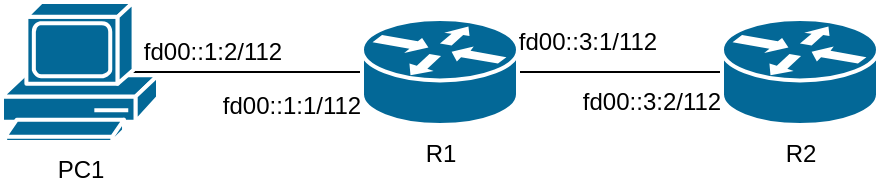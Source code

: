 <mxfile version="20.3.0" type="device"><diagram id="bYpddzGRoLEwu7J23IwG" name="Page-1"><mxGraphModel dx="591" dy="368" grid="1" gridSize="10" guides="1" tooltips="1" connect="1" arrows="1" fold="1" page="1" pageScale="1" pageWidth="827" pageHeight="1169" math="0" shadow="0"><root><mxCell id="0"/><mxCell id="1" parent="0"/><mxCell id="uq6gfReHWNm_0lPq6321-6" style="edgeStyle=orthogonalEdgeStyle;rounded=0;orthogonalLoop=1;jettySize=auto;html=1;exitX=0.83;exitY=0.5;exitDx=0;exitDy=0;exitPerimeter=0;entryX=0;entryY=0.5;entryDx=0;entryDy=0;entryPerimeter=0;startArrow=none;startFill=0;endArrow=none;endFill=0;" parent="1" source="uq6gfReHWNm_0lPq6321-1" target="uq6gfReHWNm_0lPq6321-3" edge="1"><mxGeometry relative="1" as="geometry"/></mxCell><mxCell id="uq6gfReHWNm_0lPq6321-1" value="PC1&lt;br&gt;" style="shape=mxgraph.cisco.computers_and_peripherals.pc;html=1;pointerEvents=1;dashed=0;fillColor=#036897;strokeColor=#ffffff;strokeWidth=2;verticalLabelPosition=bottom;verticalAlign=top;align=center;outlineConnect=0;" parent="1" vertex="1"><mxGeometry x="30" y="170" width="78" height="70" as="geometry"/></mxCell><mxCell id="uq6gfReHWNm_0lPq6321-9" style="edgeStyle=orthogonalEdgeStyle;rounded=0;orthogonalLoop=1;jettySize=auto;html=1;exitX=1;exitY=0.5;exitDx=0;exitDy=0;exitPerimeter=0;entryX=0;entryY=0.5;entryDx=0;entryDy=0;entryPerimeter=0;startArrow=none;startFill=0;endArrow=none;endFill=0;" parent="1" source="uq6gfReHWNm_0lPq6321-3" target="uq6gfReHWNm_0lPq6321-4" edge="1"><mxGeometry relative="1" as="geometry"/></mxCell><mxCell id="uq6gfReHWNm_0lPq6321-3" value="R1" style="shape=mxgraph.cisco.routers.router;html=1;pointerEvents=1;dashed=0;fillColor=#036897;strokeColor=#ffffff;strokeWidth=2;verticalLabelPosition=bottom;verticalAlign=top;align=center;outlineConnect=0;" parent="1" vertex="1"><mxGeometry x="210" y="178.5" width="78" height="53" as="geometry"/></mxCell><mxCell id="uq6gfReHWNm_0lPq6321-4" value="R2" style="shape=mxgraph.cisco.routers.router;html=1;pointerEvents=1;dashed=0;fillColor=#036897;strokeColor=#ffffff;strokeWidth=2;verticalLabelPosition=bottom;verticalAlign=top;align=center;outlineConnect=0;" parent="1" vertex="1"><mxGeometry x="390" y="178.5" width="78" height="53" as="geometry"/></mxCell><mxCell id="uq6gfReHWNm_0lPq6321-8" value="fd00::1:1/112" style="text;html=1;strokeColor=none;fillColor=none;align=center;verticalAlign=middle;whiteSpace=wrap;rounded=0;" parent="1" vertex="1"><mxGeometry x="140" y="211.5" width="70" height="20" as="geometry"/></mxCell><mxCell id="uq6gfReHWNm_0lPq6321-10" value="fd00::3:1/112" style="text;html=1;strokeColor=none;fillColor=none;align=center;verticalAlign=middle;whiteSpace=wrap;rounded=0;" parent="1" vertex="1"><mxGeometry x="288" y="180" width="70" height="20" as="geometry"/></mxCell><mxCell id="uq6gfReHWNm_0lPq6321-12" value="fd00::3:2/112" style="text;html=1;strokeColor=none;fillColor=none;align=center;verticalAlign=middle;whiteSpace=wrap;rounded=0;" parent="1" vertex="1"><mxGeometry x="320" y="210" width="70" height="20" as="geometry"/></mxCell><mxCell id="CrjK-C4p_YHs9W0ZpZwv-1" value="fd00::1:2/112" style="text;html=1;align=center;verticalAlign=middle;resizable=0;points=[];autosize=1;strokeColor=none;fillColor=none;" vertex="1" parent="1"><mxGeometry x="90" y="180" width="90" height="30" as="geometry"/></mxCell></root></mxGraphModel></diagram></mxfile>